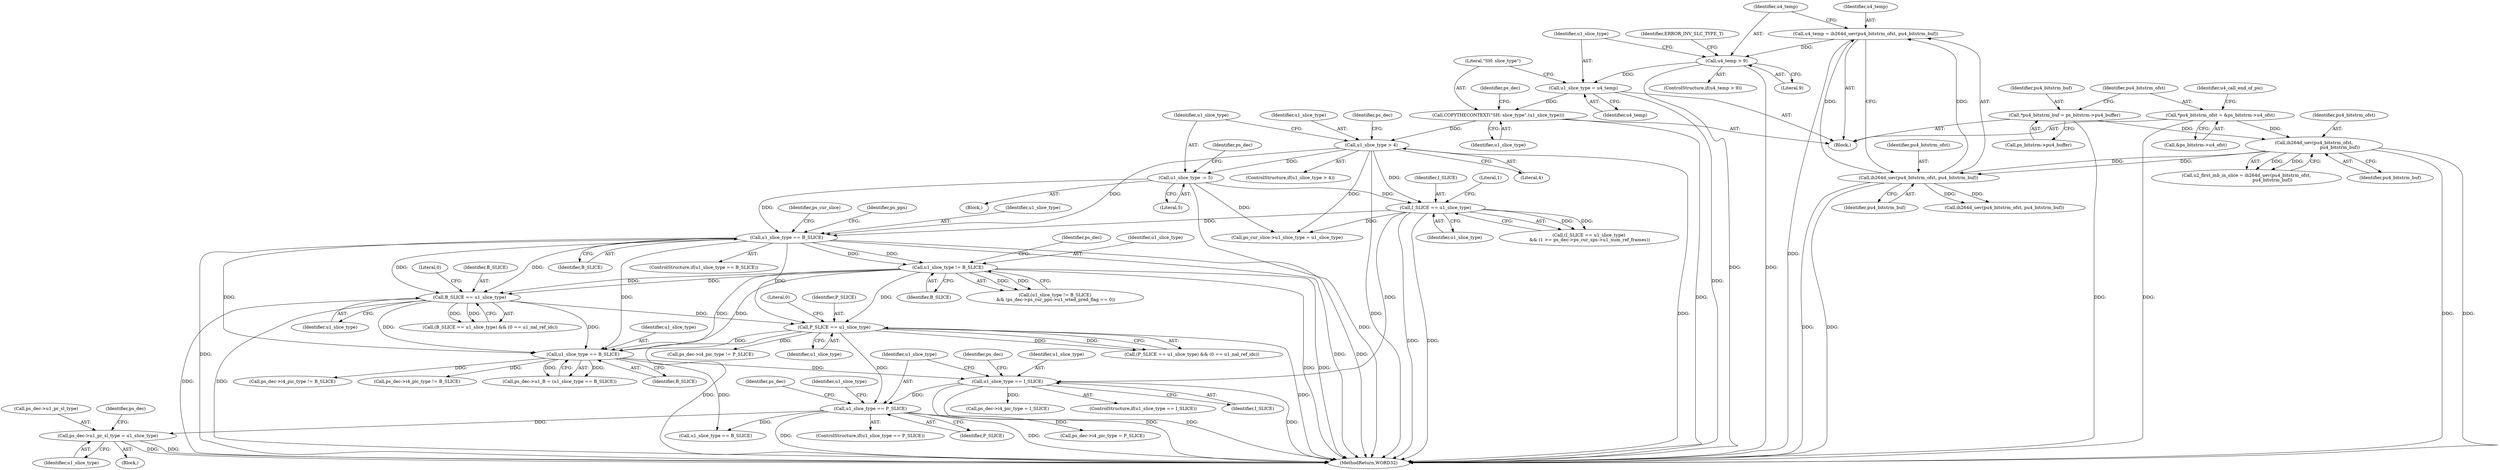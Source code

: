digraph "0_Android_a78887bcffbc2995cf9ed72e0697acf560875e9e_2@pointer" {
"1002446" [label="(Call,ps_dec->u1_pr_sl_type = u1_slice_type)"];
"1002430" [label="(Call,u1_slice_type == P_SLICE)"];
"1002395" [label="(Call,u1_slice_type == I_SLICE)"];
"1002257" [label="(Call,u1_slice_type == B_SLICE)"];
"1001723" [label="(Call,u1_slice_type != B_SLICE)"];
"1001500" [label="(Call,u1_slice_type == B_SLICE)"];
"1000308" [label="(Call,u1_slice_type -= 5)"];
"1000304" [label="(Call,u1_slice_type > 4)"];
"1000295" [label="(Call,COPYTHECONTEXT(\"SH: slice_type\",(u1_slice_type)))"];
"1000292" [label="(Call,u1_slice_type = u4_temp)"];
"1000287" [label="(Call,u4_temp > 9)"];
"1000281" [label="(Call,u4_temp = ih264d_uev(pu4_bitstrm_ofst, pu4_bitstrm_buf))"];
"1000283" [label="(Call,ih264d_uev(pu4_bitstrm_ofst, pu4_bitstrm_buf))"];
"1000237" [label="(Call,ih264d_uev(pu4_bitstrm_ofst,\n                                     pu4_bitstrm_buf))"];
"1000209" [label="(Call,*pu4_bitstrm_ofst = &ps_bitstrm->u4_ofst)"];
"1000203" [label="(Call,*pu4_bitstrm_buf = ps_bitstrm->pu4_buffer)"];
"1000353" [label="(Call,I_SLICE == u1_slice_type)"];
"1001799" [label="(Call,B_SLICE == u1_slice_type)"];
"1001814" [label="(Call,P_SLICE == u1_slice_type)"];
"1000307" [label="(Block,)"];
"1002259" [label="(Identifier,B_SLICE)"];
"1002447" [label="(Call,ps_dec->u1_pr_sl_type)"];
"1000295" [label="(Call,COPYTHECONTEXT(\"SH: slice_type\",(u1_slice_type)))"];
"1000287" [label="(Call,u4_temp > 9)"];
"1000353" [label="(Call,I_SLICE == u1_slice_type)"];
"1001814" [label="(Call,P_SLICE == u1_slice_type)"];
"1000355" [label="(Identifier,u1_slice_type)"];
"1000300" [label="(Identifier,ps_dec)"];
"1000210" [label="(Identifier,pu4_bitstrm_ofst)"];
"1000296" [label="(Literal,\"SH: slice_type\")"];
"1002437" [label="(Identifier,ps_dec)"];
"1001815" [label="(Identifier,P_SLICE)"];
"1000297" [label="(Identifier,u1_slice_type)"];
"1001501" [label="(Identifier,u1_slice_type)"];
"1000352" [label="(Call,(I_SLICE == u1_slice_type)\n && (1 >= ps_dec->ps_cur_sps->u1_num_ref_frames))"];
"1000354" [label="(Identifier,I_SLICE)"];
"1001725" [label="(Identifier,B_SLICE)"];
"1001552" [label="(Identifier,ps_pps)"];
"1002257" [label="(Call,u1_slice_type == B_SLICE)"];
"1002446" [label="(Call,ps_dec->u1_pr_sl_type = u1_slice_type)"];
"1002464" [label="(Call,u1_slice_type == B_SLICE)"];
"1000203" [label="(Call,*pu4_bitstrm_buf = ps_bitstrm->pu4_buffer)"];
"1000281" [label="(Call,u4_temp = ih264d_uev(pu4_bitstrm_ofst, pu4_bitstrm_buf))"];
"1002418" [label="(Call,ps_dec->i4_pic_type != P_SLICE)"];
"1002397" [label="(Identifier,I_SLICE)"];
"1000204" [label="(Identifier,pu4_bitstrm_buf)"];
"1001450" [label="(Call,ps_cur_slice->u1_slice_type = u1_slice_type)"];
"1000288" [label="(Identifier,u4_temp)"];
"1002395" [label="(Call,u1_slice_type == I_SLICE)"];
"1000306" [label="(Literal,4)"];
"1001724" [label="(Identifier,u1_slice_type)"];
"1000304" [label="(Call,u1_slice_type > 4)"];
"1000292" [label="(Call,u1_slice_type = u4_temp)"];
"1000284" [label="(Identifier,pu4_bitstrm_ofst)"];
"1001729" [label="(Identifier,ps_dec)"];
"1001723" [label="(Call,u1_slice_type != B_SLICE)"];
"1001798" [label="(Call,(B_SLICE == u1_slice_type) && (0 == u1_nal_ref_idc))"];
"1000286" [label="(ControlStructure,if(u4_temp > 9))"];
"1000166" [label="(Block,)"];
"1000357" [label="(Literal,1)"];
"1000322" [label="(Identifier,ps_dec)"];
"1002432" [label="(Identifier,P_SLICE)"];
"1002413" [label="(Call,ps_dec->i4_pic_type != B_SLICE)"];
"1000235" [label="(Call,u2_first_mb_in_slice = ih264d_uev(pu4_bitstrm_ofst,\n                                     pu4_bitstrm_buf))"];
"1000309" [label="(Identifier,u1_slice_type)"];
"1002423" [label="(Call,ps_dec->i4_pic_type = I_SLICE)"];
"1000283" [label="(Call,ih264d_uev(pu4_bitstrm_ofst, pu4_bitstrm_buf))"];
"1000305" [label="(Identifier,u1_slice_type)"];
"1000289" [label="(Literal,9)"];
"1002253" [label="(Call,ps_dec->u1_B = (u1_slice_type == B_SLICE))"];
"1000303" [label="(ControlStructure,if(u1_slice_type > 4))"];
"1002258" [label="(Identifier,u1_slice_type)"];
"1000294" [label="(Identifier,u4_temp)"];
"1002465" [label="(Identifier,u1_slice_type)"];
"1002402" [label="(Identifier,ps_dec)"];
"1001803" [label="(Literal,0)"];
"1002452" [label="(Call,ps_dec->i4_pic_type != B_SLICE)"];
"1001816" [label="(Identifier,u1_slice_type)"];
"1000424" [label="(Call,ih264d_uev(pu4_bitstrm_ofst, pu4_bitstrm_buf))"];
"1001722" [label="(Call,(u1_slice_type != B_SLICE)\n && (ps_dec->ps_cur_pps->u1_wted_pred_flag == 0))"];
"1001506" [label="(Identifier,ps_cur_slice)"];
"1002394" [label="(ControlStructure,if(u1_slice_type == I_SLICE))"];
"1002430" [label="(Call,u1_slice_type == P_SLICE)"];
"1002396" [label="(Identifier,u1_slice_type)"];
"1001502" [label="(Identifier,B_SLICE)"];
"1002457" [label="(Call,ps_dec->i4_pic_type = P_SLICE)"];
"1001799" [label="(Call,B_SLICE == u1_slice_type)"];
"1000226" [label="(Identifier,u4_call_end_of_pic)"];
"1000237" [label="(Call,ih264d_uev(pu4_bitstrm_ofst,\n                                     pu4_bitstrm_buf))"];
"1000209" [label="(Call,*pu4_bitstrm_ofst = &ps_bitstrm->u4_ofst)"];
"1001499" [label="(ControlStructure,if(u1_slice_type == B_SLICE))"];
"1001800" [label="(Identifier,B_SLICE)"];
"1000205" [label="(Call,ps_bitstrm->pu4_buffer)"];
"1000285" [label="(Identifier,pu4_bitstrm_buf)"];
"1000238" [label="(Identifier,pu4_bitstrm_ofst)"];
"1000308" [label="(Call,u1_slice_type -= 5)"];
"1000211" [label="(Call,&ps_bitstrm->u4_ofst)"];
"1002454" [label="(Identifier,ps_dec)"];
"1000291" [label="(Identifier,ERROR_INV_SLC_TYPE_T)"];
"1002429" [label="(ControlStructure,if(u1_slice_type == P_SLICE))"];
"1001818" [label="(Literal,0)"];
"1000282" [label="(Identifier,u4_temp)"];
"1000313" [label="(Identifier,ps_dec)"];
"1000310" [label="(Literal,5)"];
"1002571" [label="(MethodReturn,WORD32)"];
"1000293" [label="(Identifier,u1_slice_type)"];
"1002431" [label="(Identifier,u1_slice_type)"];
"1001801" [label="(Identifier,u1_slice_type)"];
"1002450" [label="(Identifier,u1_slice_type)"];
"1001500" [label="(Call,u1_slice_type == B_SLICE)"];
"1001813" [label="(Call,(P_SLICE == u1_slice_type) && (0 == u1_nal_ref_idc))"];
"1002433" [label="(Block,)"];
"1000239" [label="(Identifier,pu4_bitstrm_buf)"];
"1002446" -> "1002433"  [label="AST: "];
"1002446" -> "1002450"  [label="CFG: "];
"1002447" -> "1002446"  [label="AST: "];
"1002450" -> "1002446"  [label="AST: "];
"1002454" -> "1002446"  [label="CFG: "];
"1002446" -> "1002571"  [label="DDG: "];
"1002446" -> "1002571"  [label="DDG: "];
"1002430" -> "1002446"  [label="DDG: "];
"1002430" -> "1002429"  [label="AST: "];
"1002430" -> "1002432"  [label="CFG: "];
"1002431" -> "1002430"  [label="AST: "];
"1002432" -> "1002430"  [label="AST: "];
"1002437" -> "1002430"  [label="CFG: "];
"1002465" -> "1002430"  [label="CFG: "];
"1002430" -> "1002571"  [label="DDG: "];
"1002430" -> "1002571"  [label="DDG: "];
"1002395" -> "1002430"  [label="DDG: "];
"1001814" -> "1002430"  [label="DDG: "];
"1002430" -> "1002457"  [label="DDG: "];
"1002430" -> "1002464"  [label="DDG: "];
"1002395" -> "1002394"  [label="AST: "];
"1002395" -> "1002397"  [label="CFG: "];
"1002396" -> "1002395"  [label="AST: "];
"1002397" -> "1002395"  [label="AST: "];
"1002402" -> "1002395"  [label="CFG: "];
"1002431" -> "1002395"  [label="CFG: "];
"1002395" -> "1002571"  [label="DDG: "];
"1002395" -> "1002571"  [label="DDG: "];
"1002395" -> "1002571"  [label="DDG: "];
"1002257" -> "1002395"  [label="DDG: "];
"1000353" -> "1002395"  [label="DDG: "];
"1002395" -> "1002423"  [label="DDG: "];
"1002257" -> "1002253"  [label="AST: "];
"1002257" -> "1002259"  [label="CFG: "];
"1002258" -> "1002257"  [label="AST: "];
"1002259" -> "1002257"  [label="AST: "];
"1002253" -> "1002257"  [label="CFG: "];
"1002257" -> "1002253"  [label="DDG: "];
"1002257" -> "1002253"  [label="DDG: "];
"1001723" -> "1002257"  [label="DDG: "];
"1001723" -> "1002257"  [label="DDG: "];
"1001799" -> "1002257"  [label="DDG: "];
"1001799" -> "1002257"  [label="DDG: "];
"1001814" -> "1002257"  [label="DDG: "];
"1001500" -> "1002257"  [label="DDG: "];
"1001500" -> "1002257"  [label="DDG: "];
"1002257" -> "1002413"  [label="DDG: "];
"1002257" -> "1002452"  [label="DDG: "];
"1002257" -> "1002464"  [label="DDG: "];
"1001723" -> "1001722"  [label="AST: "];
"1001723" -> "1001725"  [label="CFG: "];
"1001724" -> "1001723"  [label="AST: "];
"1001725" -> "1001723"  [label="AST: "];
"1001729" -> "1001723"  [label="CFG: "];
"1001722" -> "1001723"  [label="CFG: "];
"1001723" -> "1002571"  [label="DDG: "];
"1001723" -> "1002571"  [label="DDG: "];
"1001723" -> "1001722"  [label="DDG: "];
"1001723" -> "1001722"  [label="DDG: "];
"1001500" -> "1001723"  [label="DDG: "];
"1001500" -> "1001723"  [label="DDG: "];
"1001723" -> "1001799"  [label="DDG: "];
"1001723" -> "1001799"  [label="DDG: "];
"1001723" -> "1001814"  [label="DDG: "];
"1001500" -> "1001499"  [label="AST: "];
"1001500" -> "1001502"  [label="CFG: "];
"1001501" -> "1001500"  [label="AST: "];
"1001502" -> "1001500"  [label="AST: "];
"1001506" -> "1001500"  [label="CFG: "];
"1001552" -> "1001500"  [label="CFG: "];
"1001500" -> "1002571"  [label="DDG: "];
"1001500" -> "1002571"  [label="DDG: "];
"1001500" -> "1002571"  [label="DDG: "];
"1000308" -> "1001500"  [label="DDG: "];
"1000304" -> "1001500"  [label="DDG: "];
"1000353" -> "1001500"  [label="DDG: "];
"1001500" -> "1001799"  [label="DDG: "];
"1001500" -> "1001799"  [label="DDG: "];
"1001500" -> "1001814"  [label="DDG: "];
"1000308" -> "1000307"  [label="AST: "];
"1000308" -> "1000310"  [label="CFG: "];
"1000309" -> "1000308"  [label="AST: "];
"1000310" -> "1000308"  [label="AST: "];
"1000313" -> "1000308"  [label="CFG: "];
"1000308" -> "1002571"  [label="DDG: "];
"1000304" -> "1000308"  [label="DDG: "];
"1000308" -> "1000353"  [label="DDG: "];
"1000308" -> "1001450"  [label="DDG: "];
"1000304" -> "1000303"  [label="AST: "];
"1000304" -> "1000306"  [label="CFG: "];
"1000305" -> "1000304"  [label="AST: "];
"1000306" -> "1000304"  [label="AST: "];
"1000309" -> "1000304"  [label="CFG: "];
"1000322" -> "1000304"  [label="CFG: "];
"1000304" -> "1002571"  [label="DDG: "];
"1000304" -> "1002571"  [label="DDG: "];
"1000295" -> "1000304"  [label="DDG: "];
"1000304" -> "1000353"  [label="DDG: "];
"1000304" -> "1001450"  [label="DDG: "];
"1000295" -> "1000166"  [label="AST: "];
"1000295" -> "1000297"  [label="CFG: "];
"1000296" -> "1000295"  [label="AST: "];
"1000297" -> "1000295"  [label="AST: "];
"1000300" -> "1000295"  [label="CFG: "];
"1000295" -> "1002571"  [label="DDG: "];
"1000292" -> "1000295"  [label="DDG: "];
"1000292" -> "1000166"  [label="AST: "];
"1000292" -> "1000294"  [label="CFG: "];
"1000293" -> "1000292"  [label="AST: "];
"1000294" -> "1000292"  [label="AST: "];
"1000296" -> "1000292"  [label="CFG: "];
"1000292" -> "1002571"  [label="DDG: "];
"1000287" -> "1000292"  [label="DDG: "];
"1000287" -> "1000286"  [label="AST: "];
"1000287" -> "1000289"  [label="CFG: "];
"1000288" -> "1000287"  [label="AST: "];
"1000289" -> "1000287"  [label="AST: "];
"1000291" -> "1000287"  [label="CFG: "];
"1000293" -> "1000287"  [label="CFG: "];
"1000287" -> "1002571"  [label="DDG: "];
"1000287" -> "1002571"  [label="DDG: "];
"1000281" -> "1000287"  [label="DDG: "];
"1000281" -> "1000166"  [label="AST: "];
"1000281" -> "1000283"  [label="CFG: "];
"1000282" -> "1000281"  [label="AST: "];
"1000283" -> "1000281"  [label="AST: "];
"1000288" -> "1000281"  [label="CFG: "];
"1000281" -> "1002571"  [label="DDG: "];
"1000283" -> "1000281"  [label="DDG: "];
"1000283" -> "1000281"  [label="DDG: "];
"1000283" -> "1000285"  [label="CFG: "];
"1000284" -> "1000283"  [label="AST: "];
"1000285" -> "1000283"  [label="AST: "];
"1000283" -> "1002571"  [label="DDG: "];
"1000283" -> "1002571"  [label="DDG: "];
"1000237" -> "1000283"  [label="DDG: "];
"1000237" -> "1000283"  [label="DDG: "];
"1000283" -> "1000424"  [label="DDG: "];
"1000283" -> "1000424"  [label="DDG: "];
"1000237" -> "1000235"  [label="AST: "];
"1000237" -> "1000239"  [label="CFG: "];
"1000238" -> "1000237"  [label="AST: "];
"1000239" -> "1000237"  [label="AST: "];
"1000235" -> "1000237"  [label="CFG: "];
"1000237" -> "1002571"  [label="DDG: "];
"1000237" -> "1002571"  [label="DDG: "];
"1000237" -> "1000235"  [label="DDG: "];
"1000237" -> "1000235"  [label="DDG: "];
"1000209" -> "1000237"  [label="DDG: "];
"1000203" -> "1000237"  [label="DDG: "];
"1000209" -> "1000166"  [label="AST: "];
"1000209" -> "1000211"  [label="CFG: "];
"1000210" -> "1000209"  [label="AST: "];
"1000211" -> "1000209"  [label="AST: "];
"1000226" -> "1000209"  [label="CFG: "];
"1000209" -> "1002571"  [label="DDG: "];
"1000203" -> "1000166"  [label="AST: "];
"1000203" -> "1000205"  [label="CFG: "];
"1000204" -> "1000203"  [label="AST: "];
"1000205" -> "1000203"  [label="AST: "];
"1000210" -> "1000203"  [label="CFG: "];
"1000203" -> "1002571"  [label="DDG: "];
"1000353" -> "1000352"  [label="AST: "];
"1000353" -> "1000355"  [label="CFG: "];
"1000354" -> "1000353"  [label="AST: "];
"1000355" -> "1000353"  [label="AST: "];
"1000357" -> "1000353"  [label="CFG: "];
"1000352" -> "1000353"  [label="CFG: "];
"1000353" -> "1002571"  [label="DDG: "];
"1000353" -> "1002571"  [label="DDG: "];
"1000353" -> "1000352"  [label="DDG: "];
"1000353" -> "1000352"  [label="DDG: "];
"1000353" -> "1001450"  [label="DDG: "];
"1001799" -> "1001798"  [label="AST: "];
"1001799" -> "1001801"  [label="CFG: "];
"1001800" -> "1001799"  [label="AST: "];
"1001801" -> "1001799"  [label="AST: "];
"1001803" -> "1001799"  [label="CFG: "];
"1001798" -> "1001799"  [label="CFG: "];
"1001799" -> "1002571"  [label="DDG: "];
"1001799" -> "1002571"  [label="DDG: "];
"1001799" -> "1001798"  [label="DDG: "];
"1001799" -> "1001798"  [label="DDG: "];
"1001799" -> "1001814"  [label="DDG: "];
"1001814" -> "1001813"  [label="AST: "];
"1001814" -> "1001816"  [label="CFG: "];
"1001815" -> "1001814"  [label="AST: "];
"1001816" -> "1001814"  [label="AST: "];
"1001818" -> "1001814"  [label="CFG: "];
"1001813" -> "1001814"  [label="CFG: "];
"1001814" -> "1002571"  [label="DDG: "];
"1001814" -> "1002571"  [label="DDG: "];
"1001814" -> "1001813"  [label="DDG: "];
"1001814" -> "1001813"  [label="DDG: "];
"1001814" -> "1002418"  [label="DDG: "];
}

